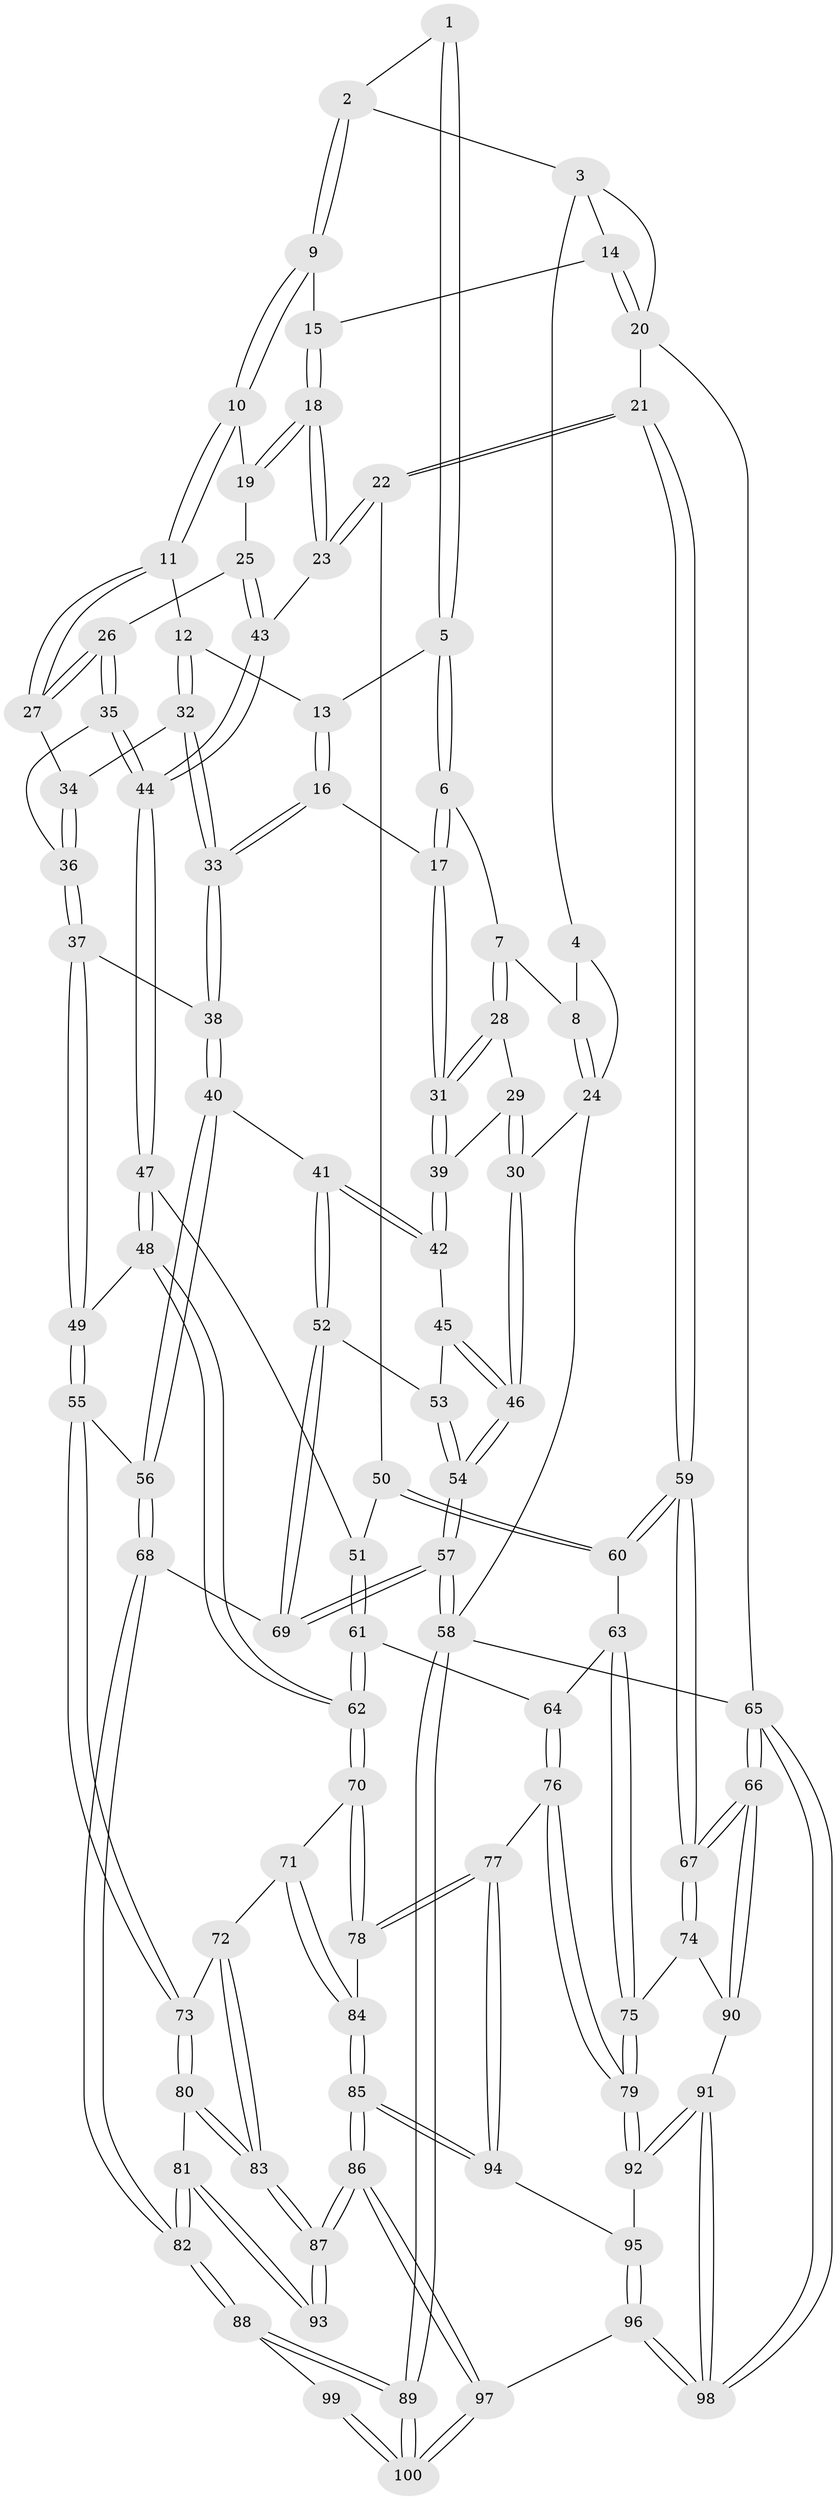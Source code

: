 // Generated by graph-tools (version 1.1) at 2025/02/03/09/25 05:02:12]
// undirected, 100 vertices, 246 edges
graph export_dot {
graph [start="1"]
  node [color=gray90,style=filled];
  1 [pos="+0.2949563724637879+0"];
  2 [pos="+0.6274863005974487+0"];
  3 [pos="+0.6419491425525837+0"];
  4 [pos="+0.220155781507741+0"];
  5 [pos="+0.2765545987150544+0.049643897154754243"];
  6 [pos="+0.17992040834002745+0.12762879809692296"];
  7 [pos="+0.08455091155838881+0.13990117586104234"];
  8 [pos="+0.05273902356156687+0.11190570878892625"];
  9 [pos="+0.6289667520094036+0"];
  10 [pos="+0.6184086237583541+0"];
  11 [pos="+0.5606842380864804+0.08983688618124602"];
  12 [pos="+0.42103587768876566+0.16376817309681352"];
  13 [pos="+0.2940926832785952+0.08371356715474661"];
  14 [pos="+0.9665721713778823+0.09952195359974583"];
  15 [pos="+0.8668087264062433+0.13276210912441705"];
  16 [pos="+0.27714811268933526+0.2839125646330641"];
  17 [pos="+0.23730228191894334+0.28042872529637075"];
  18 [pos="+0.7902353176302186+0.28931930255528565"];
  19 [pos="+0.6477223467812547+0.04376951543849328"];
  20 [pos="+1+0.14697172206450645"];
  21 [pos="+1+0.3313111541505124"];
  22 [pos="+0.8056687010175144+0.3139086577215649"];
  23 [pos="+0.7926726212574359+0.3019212040002055"];
  24 [pos="+0+0.10707945746953182"];
  25 [pos="+0.644052253335924+0.31805468749819615"];
  26 [pos="+0.5707578016994571+0.27956008556101686"];
  27 [pos="+0.5586742754219858+0.267606198808928"];
  28 [pos="+0.09280025111988183+0.19874239395051504"];
  29 [pos="+0+0.26710137448385785"];
  30 [pos="+0+0.24834502310738324"];
  31 [pos="+0.13054184652713743+0.30623589040476124"];
  32 [pos="+0.38459881390662126+0.2647625108712775"];
  33 [pos="+0.317730204937327+0.308007870752981"];
  34 [pos="+0.49138566487770535+0.2922706605457634"];
  35 [pos="+0.5342167893880047+0.3973529033280133"];
  36 [pos="+0.4758848562927669+0.39305263148994135"];
  37 [pos="+0.4186035598704588+0.43365976647149557"];
  38 [pos="+0.33941954540364233+0.41252105368781417"];
  39 [pos="+0.12620878724463783+0.3115782677602032"];
  40 [pos="+0.24470747827349731+0.537407287543211"];
  41 [pos="+0.2334763528201375+0.5364752452565401"];
  42 [pos="+0.10393022733003887+0.39090325910086976"];
  43 [pos="+0.6571452466065079+0.32522681682807597"];
  44 [pos="+0.5993353742977274+0.448768822964604"];
  45 [pos="+0.07364575274993584+0.40511813004506575"];
  46 [pos="+0+0.3975140079555736"];
  47 [pos="+0.5995794410256152+0.450813457881604"];
  48 [pos="+0.5391998103241832+0.5760302653217458"];
  49 [pos="+0.5226789307956936+0.5748623371230226"];
  50 [pos="+0.7754820595673786+0.48221249884443024"];
  51 [pos="+0.7708098969744753+0.4846852540493046"];
  52 [pos="+0.08457277473788277+0.6205600111349714"];
  53 [pos="+0.04705577988771385+0.4915995395792891"];
  54 [pos="+0+0.5407726768876371"];
  55 [pos="+0.3465289210852344+0.6719975621806329"];
  56 [pos="+0.3414536287216385+0.6684691354429199"];
  57 [pos="+0+0.6621244154255239"];
  58 [pos="+0+1"];
  59 [pos="+1+0.5920661338202422"];
  60 [pos="+0.9013790968390878+0.5845225815970976"];
  61 [pos="+0.6563264417116189+0.6325171538973035"];
  62 [pos="+0.6159588858828464+0.6405419479954512"];
  63 [pos="+0.8001770438475094+0.6777057877402446"];
  64 [pos="+0.7625071079161461+0.6798277175313975"];
  65 [pos="+1+1"];
  66 [pos="+1+1"];
  67 [pos="+1+0.7572286416717866"];
  68 [pos="+0.12452630986012463+0.7584872658160441"];
  69 [pos="+0.05550801777963177+0.6528791689054017"];
  70 [pos="+0.6044735566527988+0.7093308085845248"];
  71 [pos="+0.5373254519291728+0.7760427447358532"];
  72 [pos="+0.4866323949086017+0.7776893376517175"];
  73 [pos="+0.3512808434946493+0.6930279451248474"];
  74 [pos="+0.8835302740245711+0.7953238043860484"];
  75 [pos="+0.8569411372428309+0.7864729165311468"];
  76 [pos="+0.7260659383130297+0.8337373505536395"];
  77 [pos="+0.6944601476179347+0.8272395696755511"];
  78 [pos="+0.6812683022184141+0.8148693268208296"];
  79 [pos="+0.7379744903348637+0.8424660277297273"];
  80 [pos="+0.32924189821259126+0.7857547101499927"];
  81 [pos="+0.3102935540017461+0.7991222216203433"];
  82 [pos="+0.13556887649871238+0.8829710399315612"];
  83 [pos="+0.42020947045402496+0.9344698468183521"];
  84 [pos="+0.5558387513240993+0.8448185271544709"];
  85 [pos="+0.5562351336034971+0.9304023533693855"];
  86 [pos="+0.4810542016463699+1"];
  87 [pos="+0.4376797068590201+1"];
  88 [pos="+0.13422397322006857+0.8865669196331392"];
  89 [pos="+0+1"];
  90 [pos="+0.8619476177214178+0.8783673225229014"];
  91 [pos="+0.8051822656648276+0.9496562200207778"];
  92 [pos="+0.7516576992777455+0.885198395444647"];
  93 [pos="+0.28774396815499415+0.9437457524873604"];
  94 [pos="+0.6383738436766736+0.8822086926766699"];
  95 [pos="+0.6843976495663903+0.9403312753024786"];
  96 [pos="+0.5232525947110115+1"];
  97 [pos="+0.5026951527490505+1"];
  98 [pos="+0.9297465381358105+1"];
  99 [pos="+0.2791611615471055+0.9419677134355188"];
  100 [pos="+0.020711266864579376+1"];
  1 -- 2;
  1 -- 5;
  1 -- 5;
  2 -- 3;
  2 -- 9;
  2 -- 9;
  3 -- 4;
  3 -- 14;
  3 -- 20;
  4 -- 8;
  4 -- 24;
  5 -- 6;
  5 -- 6;
  5 -- 13;
  6 -- 7;
  6 -- 17;
  6 -- 17;
  7 -- 8;
  7 -- 28;
  7 -- 28;
  8 -- 24;
  8 -- 24;
  9 -- 10;
  9 -- 10;
  9 -- 15;
  10 -- 11;
  10 -- 11;
  10 -- 19;
  11 -- 12;
  11 -- 27;
  11 -- 27;
  12 -- 13;
  12 -- 32;
  12 -- 32;
  13 -- 16;
  13 -- 16;
  14 -- 15;
  14 -- 20;
  14 -- 20;
  15 -- 18;
  15 -- 18;
  16 -- 17;
  16 -- 33;
  16 -- 33;
  17 -- 31;
  17 -- 31;
  18 -- 19;
  18 -- 19;
  18 -- 23;
  18 -- 23;
  19 -- 25;
  20 -- 21;
  20 -- 65;
  21 -- 22;
  21 -- 22;
  21 -- 59;
  21 -- 59;
  22 -- 23;
  22 -- 23;
  22 -- 50;
  23 -- 43;
  24 -- 30;
  24 -- 58;
  25 -- 26;
  25 -- 43;
  25 -- 43;
  26 -- 27;
  26 -- 27;
  26 -- 35;
  26 -- 35;
  27 -- 34;
  28 -- 29;
  28 -- 31;
  28 -- 31;
  29 -- 30;
  29 -- 30;
  29 -- 39;
  30 -- 46;
  30 -- 46;
  31 -- 39;
  31 -- 39;
  32 -- 33;
  32 -- 33;
  32 -- 34;
  33 -- 38;
  33 -- 38;
  34 -- 36;
  34 -- 36;
  35 -- 36;
  35 -- 44;
  35 -- 44;
  36 -- 37;
  36 -- 37;
  37 -- 38;
  37 -- 49;
  37 -- 49;
  38 -- 40;
  38 -- 40;
  39 -- 42;
  39 -- 42;
  40 -- 41;
  40 -- 56;
  40 -- 56;
  41 -- 42;
  41 -- 42;
  41 -- 52;
  41 -- 52;
  42 -- 45;
  43 -- 44;
  43 -- 44;
  44 -- 47;
  44 -- 47;
  45 -- 46;
  45 -- 46;
  45 -- 53;
  46 -- 54;
  46 -- 54;
  47 -- 48;
  47 -- 48;
  47 -- 51;
  48 -- 49;
  48 -- 62;
  48 -- 62;
  49 -- 55;
  49 -- 55;
  50 -- 51;
  50 -- 60;
  50 -- 60;
  51 -- 61;
  51 -- 61;
  52 -- 53;
  52 -- 69;
  52 -- 69;
  53 -- 54;
  53 -- 54;
  54 -- 57;
  54 -- 57;
  55 -- 56;
  55 -- 73;
  55 -- 73;
  56 -- 68;
  56 -- 68;
  57 -- 58;
  57 -- 58;
  57 -- 69;
  57 -- 69;
  58 -- 89;
  58 -- 89;
  58 -- 65;
  59 -- 60;
  59 -- 60;
  59 -- 67;
  59 -- 67;
  60 -- 63;
  61 -- 62;
  61 -- 62;
  61 -- 64;
  62 -- 70;
  62 -- 70;
  63 -- 64;
  63 -- 75;
  63 -- 75;
  64 -- 76;
  64 -- 76;
  65 -- 66;
  65 -- 66;
  65 -- 98;
  65 -- 98;
  66 -- 67;
  66 -- 67;
  66 -- 90;
  66 -- 90;
  67 -- 74;
  67 -- 74;
  68 -- 69;
  68 -- 82;
  68 -- 82;
  70 -- 71;
  70 -- 78;
  70 -- 78;
  71 -- 72;
  71 -- 84;
  71 -- 84;
  72 -- 73;
  72 -- 83;
  72 -- 83;
  73 -- 80;
  73 -- 80;
  74 -- 75;
  74 -- 90;
  75 -- 79;
  75 -- 79;
  76 -- 77;
  76 -- 79;
  76 -- 79;
  77 -- 78;
  77 -- 78;
  77 -- 94;
  77 -- 94;
  78 -- 84;
  79 -- 92;
  79 -- 92;
  80 -- 81;
  80 -- 83;
  80 -- 83;
  81 -- 82;
  81 -- 82;
  81 -- 93;
  81 -- 93;
  82 -- 88;
  82 -- 88;
  83 -- 87;
  83 -- 87;
  84 -- 85;
  84 -- 85;
  85 -- 86;
  85 -- 86;
  85 -- 94;
  85 -- 94;
  86 -- 87;
  86 -- 87;
  86 -- 97;
  86 -- 97;
  87 -- 93;
  87 -- 93;
  88 -- 89;
  88 -- 89;
  88 -- 99;
  89 -- 100;
  89 -- 100;
  90 -- 91;
  91 -- 92;
  91 -- 92;
  91 -- 98;
  91 -- 98;
  92 -- 95;
  94 -- 95;
  95 -- 96;
  95 -- 96;
  96 -- 97;
  96 -- 98;
  96 -- 98;
  97 -- 100;
  97 -- 100;
  99 -- 100;
  99 -- 100;
}
